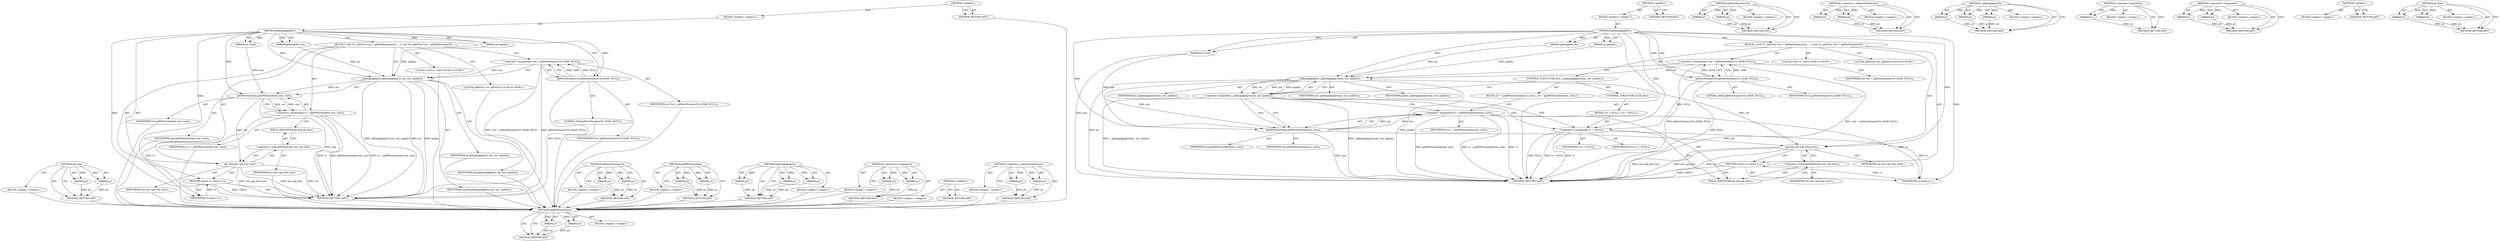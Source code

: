 digraph "gd_free" {
vulnerable_82 [label=<(METHOD,gd_free)>];
vulnerable_83 [label=<(PARAM,p1)>];
vulnerable_84 [label=<(PARAM,p2)>];
vulnerable_85 [label=<(BLOCK,&lt;empty&gt;,&lt;empty&gt;)>];
vulnerable_86 [label=<(METHOD_RETURN,ANY)>];
vulnerable_6 [label=<(METHOD,&lt;global&gt;)<SUB>1</SUB>>];
vulnerable_7 [label=<(BLOCK,&lt;empty&gt;,&lt;empty&gt;)<SUB>1</SUB>>];
vulnerable_8 [label=<(METHOD,gdImageJpegPtr)<SUB>1</SUB>>];
vulnerable_9 [label=<(PARAM,gdImagePtr im)<SUB>1</SUB>>];
vulnerable_10 [label=<(PARAM,int *size)<SUB>1</SUB>>];
vulnerable_11 [label=<(PARAM,int quality)<SUB>1</SUB>>];
vulnerable_12 [label=<(BLOCK,{
 	void *rv;
 	gdIOCtx *out = gdNewDynamicCtx ...,{
 	void *rv;
 	gdIOCtx *out = gdNewDynamicCtx ...)<SUB>2</SUB>>];
vulnerable_13 [label="<(LOCAL,void* rv: void*)<SUB>3</SUB>>"];
vulnerable_14 [label="<(LOCAL,gdIOCtx* out: gdIOCtx*)<SUB>4</SUB>>"];
vulnerable_15 [label=<(&lt;operator&gt;.assignment,*out = gdNewDynamicCtx (2048, NULL))<SUB>4</SUB>>];
vulnerable_16 [label=<(IDENTIFIER,out,*out = gdNewDynamicCtx (2048, NULL))<SUB>4</SUB>>];
vulnerable_17 [label=<(gdNewDynamicCtx,gdNewDynamicCtx (2048, NULL))<SUB>4</SUB>>];
vulnerable_18 [label=<(LITERAL,2048,gdNewDynamicCtx (2048, NULL))<SUB>4</SUB>>];
vulnerable_19 [label=<(IDENTIFIER,NULL,gdNewDynamicCtx (2048, NULL))<SUB>4</SUB>>];
vulnerable_20 [label=<(gdImageJpegCtx,gdImageJpegCtx (im, out, quality))<SUB>5</SUB>>];
vulnerable_21 [label=<(IDENTIFIER,im,gdImageJpegCtx (im, out, quality))<SUB>5</SUB>>];
vulnerable_22 [label=<(IDENTIFIER,out,gdImageJpegCtx (im, out, quality))<SUB>5</SUB>>];
vulnerable_23 [label=<(IDENTIFIER,quality,gdImageJpegCtx (im, out, quality))<SUB>5</SUB>>];
vulnerable_24 [label=<(&lt;operator&gt;.assignment,rv = gdDPExtractData (out, size))<SUB>6</SUB>>];
vulnerable_25 [label=<(IDENTIFIER,rv,rv = gdDPExtractData (out, size))<SUB>6</SUB>>];
vulnerable_26 [label=<(gdDPExtractData,gdDPExtractData (out, size))<SUB>6</SUB>>];
vulnerable_27 [label=<(IDENTIFIER,out,gdDPExtractData (out, size))<SUB>6</SUB>>];
vulnerable_28 [label=<(IDENTIFIER,size,gdDPExtractData (out, size))<SUB>6</SUB>>];
vulnerable_29 [label=<(gd_free,out-&gt;gd_free (out))<SUB>7</SUB>>];
vulnerable_30 [label=<(&lt;operator&gt;.indirectFieldAccess,out-&gt;gd_free)<SUB>7</SUB>>];
vulnerable_31 [label=<(IDENTIFIER,out,out-&gt;gd_free (out))<SUB>7</SUB>>];
vulnerable_32 [label=<(FIELD_IDENTIFIER,gd_free,gd_free)<SUB>7</SUB>>];
vulnerable_33 [label=<(IDENTIFIER,out,out-&gt;gd_free (out))<SUB>7</SUB>>];
vulnerable_34 [label=<(RETURN,return rv;,return rv;)<SUB>9</SUB>>];
vulnerable_35 [label=<(IDENTIFIER,rv,return rv;)<SUB>9</SUB>>];
vulnerable_36 [label=<(METHOD_RETURN,void*)<SUB>1</SUB>>];
vulnerable_38 [label=<(METHOD_RETURN,ANY)<SUB>1</SUB>>];
vulnerable_66 [label=<(METHOD,gdNewDynamicCtx)>];
vulnerable_67 [label=<(PARAM,p1)>];
vulnerable_68 [label=<(PARAM,p2)>];
vulnerable_69 [label=<(BLOCK,&lt;empty&gt;,&lt;empty&gt;)>];
vulnerable_70 [label=<(METHOD_RETURN,ANY)>];
vulnerable_77 [label=<(METHOD,gdDPExtractData)>];
vulnerable_78 [label=<(PARAM,p1)>];
vulnerable_79 [label=<(PARAM,p2)>];
vulnerable_80 [label=<(BLOCK,&lt;empty&gt;,&lt;empty&gt;)>];
vulnerable_81 [label=<(METHOD_RETURN,ANY)>];
vulnerable_71 [label=<(METHOD,gdImageJpegCtx)>];
vulnerable_72 [label=<(PARAM,p1)>];
vulnerable_73 [label=<(PARAM,p2)>];
vulnerable_74 [label=<(PARAM,p3)>];
vulnerable_75 [label=<(BLOCK,&lt;empty&gt;,&lt;empty&gt;)>];
vulnerable_76 [label=<(METHOD_RETURN,ANY)>];
vulnerable_61 [label=<(METHOD,&lt;operator&gt;.assignment)>];
vulnerable_62 [label=<(PARAM,p1)>];
vulnerable_63 [label=<(PARAM,p2)>];
vulnerable_64 [label=<(BLOCK,&lt;empty&gt;,&lt;empty&gt;)>];
vulnerable_65 [label=<(METHOD_RETURN,ANY)>];
vulnerable_55 [label=<(METHOD,&lt;global&gt;)<SUB>1</SUB>>];
vulnerable_56 [label=<(BLOCK,&lt;empty&gt;,&lt;empty&gt;)>];
vulnerable_57 [label=<(METHOD_RETURN,ANY)>];
vulnerable_87 [label=<(METHOD,&lt;operator&gt;.indirectFieldAccess)>];
vulnerable_88 [label=<(PARAM,p1)>];
vulnerable_89 [label=<(PARAM,p2)>];
vulnerable_90 [label=<(BLOCK,&lt;empty&gt;,&lt;empty&gt;)>];
vulnerable_91 [label=<(METHOD_RETURN,ANY)>];
fixed_89 [label=<(METHOD,gdDPExtractData)>];
fixed_90 [label=<(PARAM,p1)>];
fixed_91 [label=<(PARAM,p2)>];
fixed_92 [label=<(BLOCK,&lt;empty&gt;,&lt;empty&gt;)>];
fixed_93 [label=<(METHOD_RETURN,ANY)>];
fixed_6 [label=<(METHOD,&lt;global&gt;)<SUB>1</SUB>>];
fixed_7 [label=<(BLOCK,&lt;empty&gt;,&lt;empty&gt;)<SUB>1</SUB>>];
fixed_8 [label=<(METHOD,gdImageJpegPtr)<SUB>1</SUB>>];
fixed_9 [label=<(PARAM,gdImagePtr im)<SUB>1</SUB>>];
fixed_10 [label=<(PARAM,int *size)<SUB>1</SUB>>];
fixed_11 [label=<(PARAM,int quality)<SUB>1</SUB>>];
fixed_12 [label=<(BLOCK,{
 	void *rv;
 	gdIOCtx *out = gdNewDynamicCtx ...,{
 	void *rv;
 	gdIOCtx *out = gdNewDynamicCtx ...)<SUB>2</SUB>>];
fixed_13 [label="<(LOCAL,void* rv: void*)<SUB>3</SUB>>"];
fixed_14 [label="<(LOCAL,gdIOCtx* out: gdIOCtx*)<SUB>4</SUB>>"];
fixed_15 [label=<(&lt;operator&gt;.assignment,*out = gdNewDynamicCtx (2048, NULL))<SUB>4</SUB>>];
fixed_16 [label=<(IDENTIFIER,out,*out = gdNewDynamicCtx (2048, NULL))<SUB>4</SUB>>];
fixed_17 [label=<(gdNewDynamicCtx,gdNewDynamicCtx (2048, NULL))<SUB>4</SUB>>];
fixed_18 [label=<(LITERAL,2048,gdNewDynamicCtx (2048, NULL))<SUB>4</SUB>>];
fixed_19 [label=<(IDENTIFIER,NULL,gdNewDynamicCtx (2048, NULL))<SUB>4</SUB>>];
fixed_20 [label=<(CONTROL_STRUCTURE,IF,if (!_gdImageJpegCtx(im, out, quality)))<SUB>5</SUB>>];
fixed_21 [label=<(&lt;operator&gt;.logicalNot,!_gdImageJpegCtx(im, out, quality))<SUB>5</SUB>>];
fixed_22 [label=<(_gdImageJpegCtx,_gdImageJpegCtx(im, out, quality))<SUB>5</SUB>>];
fixed_23 [label=<(IDENTIFIER,im,_gdImageJpegCtx(im, out, quality))<SUB>5</SUB>>];
fixed_24 [label=<(IDENTIFIER,out,_gdImageJpegCtx(im, out, quality))<SUB>5</SUB>>];
fixed_25 [label=<(IDENTIFIER,quality,_gdImageJpegCtx(im, out, quality))<SUB>5</SUB>>];
fixed_26 [label=<(BLOCK,{
		rv = gdDPExtractData(out, size);
	},{
		rv = gdDPExtractData(out, size);
	})<SUB>5</SUB>>];
fixed_27 [label=<(&lt;operator&gt;.assignment,rv = gdDPExtractData(out, size))<SUB>6</SUB>>];
fixed_28 [label=<(IDENTIFIER,rv,rv = gdDPExtractData(out, size))<SUB>6</SUB>>];
fixed_29 [label=<(gdDPExtractData,gdDPExtractData(out, size))<SUB>6</SUB>>];
fixed_30 [label=<(IDENTIFIER,out,gdDPExtractData(out, size))<SUB>6</SUB>>];
fixed_31 [label=<(IDENTIFIER,size,gdDPExtractData(out, size))<SUB>6</SUB>>];
fixed_32 [label=<(CONTROL_STRUCTURE,ELSE,else)<SUB>7</SUB>>];
fixed_33 [label=<(BLOCK,{
		rv = NULL;
	},{
		rv = NULL;
	})<SUB>7</SUB>>];
fixed_34 [label=<(&lt;operator&gt;.assignment,rv = NULL)<SUB>8</SUB>>];
fixed_35 [label=<(IDENTIFIER,rv,rv = NULL)<SUB>8</SUB>>];
fixed_36 [label=<(IDENTIFIER,NULL,rv = NULL)<SUB>8</SUB>>];
fixed_37 [label=<(gd_free,out-&gt;gd_free (out))<SUB>10</SUB>>];
fixed_38 [label=<(&lt;operator&gt;.indirectFieldAccess,out-&gt;gd_free)<SUB>10</SUB>>];
fixed_39 [label=<(IDENTIFIER,out,out-&gt;gd_free (out))<SUB>10</SUB>>];
fixed_40 [label=<(FIELD_IDENTIFIER,gd_free,gd_free)<SUB>10</SUB>>];
fixed_41 [label=<(IDENTIFIER,out,out-&gt;gd_free (out))<SUB>10</SUB>>];
fixed_42 [label=<(RETURN,return rv;,return rv;)<SUB>12</SUB>>];
fixed_43 [label=<(IDENTIFIER,rv,return rv;)<SUB>12</SUB>>];
fixed_44 [label=<(METHOD_RETURN,void*)<SUB>1</SUB>>];
fixed_46 [label=<(METHOD_RETURN,ANY)<SUB>1</SUB>>];
fixed_74 [label=<(METHOD,gdNewDynamicCtx)>];
fixed_75 [label=<(PARAM,p1)>];
fixed_76 [label=<(PARAM,p2)>];
fixed_77 [label=<(BLOCK,&lt;empty&gt;,&lt;empty&gt;)>];
fixed_78 [label=<(METHOD_RETURN,ANY)>];
fixed_99 [label=<(METHOD,&lt;operator&gt;.indirectFieldAccess)>];
fixed_100 [label=<(PARAM,p1)>];
fixed_101 [label=<(PARAM,p2)>];
fixed_102 [label=<(BLOCK,&lt;empty&gt;,&lt;empty&gt;)>];
fixed_103 [label=<(METHOD_RETURN,ANY)>];
fixed_83 [label=<(METHOD,_gdImageJpegCtx)>];
fixed_84 [label=<(PARAM,p1)>];
fixed_85 [label=<(PARAM,p2)>];
fixed_86 [label=<(PARAM,p3)>];
fixed_87 [label=<(BLOCK,&lt;empty&gt;,&lt;empty&gt;)>];
fixed_88 [label=<(METHOD_RETURN,ANY)>];
fixed_79 [label=<(METHOD,&lt;operator&gt;.logicalNot)>];
fixed_80 [label=<(PARAM,p1)>];
fixed_81 [label=<(BLOCK,&lt;empty&gt;,&lt;empty&gt;)>];
fixed_82 [label=<(METHOD_RETURN,ANY)>];
fixed_69 [label=<(METHOD,&lt;operator&gt;.assignment)>];
fixed_70 [label=<(PARAM,p1)>];
fixed_71 [label=<(PARAM,p2)>];
fixed_72 [label=<(BLOCK,&lt;empty&gt;,&lt;empty&gt;)>];
fixed_73 [label=<(METHOD_RETURN,ANY)>];
fixed_63 [label=<(METHOD,&lt;global&gt;)<SUB>1</SUB>>];
fixed_64 [label=<(BLOCK,&lt;empty&gt;,&lt;empty&gt;)>];
fixed_65 [label=<(METHOD_RETURN,ANY)>];
fixed_94 [label=<(METHOD,gd_free)>];
fixed_95 [label=<(PARAM,p1)>];
fixed_96 [label=<(PARAM,p2)>];
fixed_97 [label=<(BLOCK,&lt;empty&gt;,&lt;empty&gt;)>];
fixed_98 [label=<(METHOD_RETURN,ANY)>];
vulnerable_82 -> vulnerable_83  [key=0, label="AST: "];
vulnerable_82 -> vulnerable_83  [key=1, label="DDG: "];
vulnerable_82 -> vulnerable_85  [key=0, label="AST: "];
vulnerable_82 -> vulnerable_84  [key=0, label="AST: "];
vulnerable_82 -> vulnerable_84  [key=1, label="DDG: "];
vulnerable_82 -> vulnerable_86  [key=0, label="AST: "];
vulnerable_82 -> vulnerable_86  [key=1, label="CFG: "];
vulnerable_83 -> vulnerable_86  [key=0, label="DDG: p1"];
vulnerable_84 -> vulnerable_86  [key=0, label="DDG: p2"];
vulnerable_85 -> fixed_89  [key=0];
vulnerable_86 -> fixed_89  [key=0];
vulnerable_6 -> vulnerable_7  [key=0, label="AST: "];
vulnerable_6 -> vulnerable_38  [key=0, label="AST: "];
vulnerable_6 -> vulnerable_38  [key=1, label="CFG: "];
vulnerable_7 -> vulnerable_8  [key=0, label="AST: "];
vulnerable_8 -> vulnerable_9  [key=0, label="AST: "];
vulnerable_8 -> vulnerable_9  [key=1, label="DDG: "];
vulnerable_8 -> vulnerable_10  [key=0, label="AST: "];
vulnerable_8 -> vulnerable_10  [key=1, label="DDG: "];
vulnerable_8 -> vulnerable_11  [key=0, label="AST: "];
vulnerable_8 -> vulnerable_11  [key=1, label="DDG: "];
vulnerable_8 -> vulnerable_12  [key=0, label="AST: "];
vulnerable_8 -> vulnerable_36  [key=0, label="AST: "];
vulnerable_8 -> vulnerable_17  [key=0, label="CFG: "];
vulnerable_8 -> vulnerable_17  [key=1, label="DDG: "];
vulnerable_8 -> vulnerable_20  [key=0, label="DDG: "];
vulnerable_8 -> vulnerable_29  [key=0, label="DDG: "];
vulnerable_8 -> vulnerable_35  [key=0, label="DDG: "];
vulnerable_8 -> vulnerable_26  [key=0, label="DDG: "];
vulnerable_9 -> vulnerable_20  [key=0, label="DDG: im"];
vulnerable_10 -> vulnerable_26  [key=0, label="DDG: size"];
vulnerable_11 -> vulnerable_20  [key=0, label="DDG: quality"];
vulnerable_12 -> vulnerable_13  [key=0, label="AST: "];
vulnerable_12 -> vulnerable_14  [key=0, label="AST: "];
vulnerable_12 -> vulnerable_15  [key=0, label="AST: "];
vulnerable_12 -> vulnerable_20  [key=0, label="AST: "];
vulnerable_12 -> vulnerable_24  [key=0, label="AST: "];
vulnerable_12 -> vulnerable_29  [key=0, label="AST: "];
vulnerable_12 -> vulnerable_34  [key=0, label="AST: "];
vulnerable_13 -> fixed_89  [key=0];
vulnerable_14 -> fixed_89  [key=0];
vulnerable_15 -> vulnerable_16  [key=0, label="AST: "];
vulnerable_15 -> vulnerable_17  [key=0, label="AST: "];
vulnerable_15 -> vulnerable_20  [key=0, label="CFG: "];
vulnerable_15 -> vulnerable_20  [key=1, label="DDG: out"];
vulnerable_15 -> vulnerable_36  [key=0, label="DDG: gdNewDynamicCtx (2048, NULL)"];
vulnerable_15 -> vulnerable_36  [key=1, label="DDG: *out = gdNewDynamicCtx (2048, NULL)"];
vulnerable_16 -> fixed_89  [key=0];
vulnerable_17 -> vulnerable_18  [key=0, label="AST: "];
vulnerable_17 -> vulnerable_19  [key=0, label="AST: "];
vulnerable_17 -> vulnerable_15  [key=0, label="CFG: "];
vulnerable_17 -> vulnerable_15  [key=1, label="DDG: 2048"];
vulnerable_17 -> vulnerable_15  [key=2, label="DDG: NULL"];
vulnerable_17 -> vulnerable_36  [key=0, label="DDG: NULL"];
vulnerable_18 -> fixed_89  [key=0];
vulnerable_19 -> fixed_89  [key=0];
vulnerable_20 -> vulnerable_21  [key=0, label="AST: "];
vulnerable_20 -> vulnerable_22  [key=0, label="AST: "];
vulnerable_20 -> vulnerable_23  [key=0, label="AST: "];
vulnerable_20 -> vulnerable_26  [key=0, label="CFG: "];
vulnerable_20 -> vulnerable_26  [key=1, label="DDG: out"];
vulnerable_20 -> vulnerable_36  [key=0, label="DDG: im"];
vulnerable_20 -> vulnerable_36  [key=1, label="DDG: quality"];
vulnerable_20 -> vulnerable_36  [key=2, label="DDG: gdImageJpegCtx (im, out, quality)"];
vulnerable_21 -> fixed_89  [key=0];
vulnerable_22 -> fixed_89  [key=0];
vulnerable_23 -> fixed_89  [key=0];
vulnerable_24 -> vulnerable_25  [key=0, label="AST: "];
vulnerable_24 -> vulnerable_26  [key=0, label="AST: "];
vulnerable_24 -> vulnerable_32  [key=0, label="CFG: "];
vulnerable_24 -> vulnerable_36  [key=0, label="DDG: rv"];
vulnerable_24 -> vulnerable_36  [key=1, label="DDG: gdDPExtractData (out, size)"];
vulnerable_24 -> vulnerable_36  [key=2, label="DDG: rv = gdDPExtractData (out, size)"];
vulnerable_24 -> vulnerable_35  [key=0, label="DDG: rv"];
vulnerable_25 -> fixed_89  [key=0];
vulnerable_26 -> vulnerable_27  [key=0, label="AST: "];
vulnerable_26 -> vulnerable_28  [key=0, label="AST: "];
vulnerable_26 -> vulnerable_24  [key=0, label="CFG: "];
vulnerable_26 -> vulnerable_24  [key=1, label="DDG: out"];
vulnerable_26 -> vulnerable_24  [key=2, label="DDG: size"];
vulnerable_26 -> vulnerable_36  [key=0, label="DDG: size"];
vulnerable_26 -> vulnerable_29  [key=0, label="DDG: out"];
vulnerable_27 -> fixed_89  [key=0];
vulnerable_28 -> fixed_89  [key=0];
vulnerable_29 -> vulnerable_30  [key=0, label="AST: "];
vulnerable_29 -> vulnerable_33  [key=0, label="AST: "];
vulnerable_29 -> vulnerable_34  [key=0, label="CFG: "];
vulnerable_29 -> vulnerable_36  [key=0, label="DDG: out-&gt;gd_free"];
vulnerable_29 -> vulnerable_36  [key=1, label="DDG: out"];
vulnerable_29 -> vulnerable_36  [key=2, label="DDG: out-&gt;gd_free (out)"];
vulnerable_30 -> vulnerable_31  [key=0, label="AST: "];
vulnerable_30 -> vulnerable_32  [key=0, label="AST: "];
vulnerable_30 -> vulnerable_29  [key=0, label="CFG: "];
vulnerable_31 -> fixed_89  [key=0];
vulnerable_32 -> vulnerable_30  [key=0, label="CFG: "];
vulnerable_33 -> fixed_89  [key=0];
vulnerable_34 -> vulnerable_35  [key=0, label="AST: "];
vulnerable_34 -> vulnerable_36  [key=0, label="CFG: "];
vulnerable_34 -> vulnerable_36  [key=1, label="DDG: &lt;RET&gt;"];
vulnerable_35 -> vulnerable_34  [key=0, label="DDG: rv"];
vulnerable_36 -> fixed_89  [key=0];
vulnerable_38 -> fixed_89  [key=0];
vulnerable_66 -> vulnerable_67  [key=0, label="AST: "];
vulnerable_66 -> vulnerable_67  [key=1, label="DDG: "];
vulnerable_66 -> vulnerable_69  [key=0, label="AST: "];
vulnerable_66 -> vulnerable_68  [key=0, label="AST: "];
vulnerable_66 -> vulnerable_68  [key=1, label="DDG: "];
vulnerable_66 -> vulnerable_70  [key=0, label="AST: "];
vulnerable_66 -> vulnerable_70  [key=1, label="CFG: "];
vulnerable_67 -> vulnerable_70  [key=0, label="DDG: p1"];
vulnerable_68 -> vulnerable_70  [key=0, label="DDG: p2"];
vulnerable_69 -> fixed_89  [key=0];
vulnerable_70 -> fixed_89  [key=0];
vulnerable_77 -> vulnerable_78  [key=0, label="AST: "];
vulnerable_77 -> vulnerable_78  [key=1, label="DDG: "];
vulnerable_77 -> vulnerable_80  [key=0, label="AST: "];
vulnerable_77 -> vulnerable_79  [key=0, label="AST: "];
vulnerable_77 -> vulnerable_79  [key=1, label="DDG: "];
vulnerable_77 -> vulnerable_81  [key=0, label="AST: "];
vulnerable_77 -> vulnerable_81  [key=1, label="CFG: "];
vulnerable_78 -> vulnerable_81  [key=0, label="DDG: p1"];
vulnerable_79 -> vulnerable_81  [key=0, label="DDG: p2"];
vulnerable_80 -> fixed_89  [key=0];
vulnerable_81 -> fixed_89  [key=0];
vulnerable_71 -> vulnerable_72  [key=0, label="AST: "];
vulnerable_71 -> vulnerable_72  [key=1, label="DDG: "];
vulnerable_71 -> vulnerable_75  [key=0, label="AST: "];
vulnerable_71 -> vulnerable_73  [key=0, label="AST: "];
vulnerable_71 -> vulnerable_73  [key=1, label="DDG: "];
vulnerable_71 -> vulnerable_76  [key=0, label="AST: "];
vulnerable_71 -> vulnerable_76  [key=1, label="CFG: "];
vulnerable_71 -> vulnerable_74  [key=0, label="AST: "];
vulnerable_71 -> vulnerable_74  [key=1, label="DDG: "];
vulnerable_72 -> vulnerable_76  [key=0, label="DDG: p1"];
vulnerable_73 -> vulnerable_76  [key=0, label="DDG: p2"];
vulnerable_74 -> vulnerable_76  [key=0, label="DDG: p3"];
vulnerable_75 -> fixed_89  [key=0];
vulnerable_76 -> fixed_89  [key=0];
vulnerable_61 -> vulnerable_62  [key=0, label="AST: "];
vulnerable_61 -> vulnerable_62  [key=1, label="DDG: "];
vulnerable_61 -> vulnerable_64  [key=0, label="AST: "];
vulnerable_61 -> vulnerable_63  [key=0, label="AST: "];
vulnerable_61 -> vulnerable_63  [key=1, label="DDG: "];
vulnerable_61 -> vulnerable_65  [key=0, label="AST: "];
vulnerable_61 -> vulnerable_65  [key=1, label="CFG: "];
vulnerable_62 -> vulnerable_65  [key=0, label="DDG: p1"];
vulnerable_63 -> vulnerable_65  [key=0, label="DDG: p2"];
vulnerable_64 -> fixed_89  [key=0];
vulnerable_65 -> fixed_89  [key=0];
vulnerable_55 -> vulnerable_56  [key=0, label="AST: "];
vulnerable_55 -> vulnerable_57  [key=0, label="AST: "];
vulnerable_55 -> vulnerable_57  [key=1, label="CFG: "];
vulnerable_56 -> fixed_89  [key=0];
vulnerable_57 -> fixed_89  [key=0];
vulnerable_87 -> vulnerable_88  [key=0, label="AST: "];
vulnerable_87 -> vulnerable_88  [key=1, label="DDG: "];
vulnerable_87 -> vulnerable_90  [key=0, label="AST: "];
vulnerable_87 -> vulnerable_89  [key=0, label="AST: "];
vulnerable_87 -> vulnerable_89  [key=1, label="DDG: "];
vulnerable_87 -> vulnerable_91  [key=0, label="AST: "];
vulnerable_87 -> vulnerable_91  [key=1, label="CFG: "];
vulnerable_88 -> vulnerable_91  [key=0, label="DDG: p1"];
vulnerable_89 -> vulnerable_91  [key=0, label="DDG: p2"];
vulnerable_90 -> fixed_89  [key=0];
vulnerable_91 -> fixed_89  [key=0];
fixed_89 -> fixed_90  [key=0, label="AST: "];
fixed_89 -> fixed_90  [key=1, label="DDG: "];
fixed_89 -> fixed_92  [key=0, label="AST: "];
fixed_89 -> fixed_91  [key=0, label="AST: "];
fixed_89 -> fixed_91  [key=1, label="DDG: "];
fixed_89 -> fixed_93  [key=0, label="AST: "];
fixed_89 -> fixed_93  [key=1, label="CFG: "];
fixed_90 -> fixed_93  [key=0, label="DDG: p1"];
fixed_91 -> fixed_93  [key=0, label="DDG: p2"];
fixed_6 -> fixed_7  [key=0, label="AST: "];
fixed_6 -> fixed_46  [key=0, label="AST: "];
fixed_6 -> fixed_46  [key=1, label="CFG: "];
fixed_7 -> fixed_8  [key=0, label="AST: "];
fixed_8 -> fixed_9  [key=0, label="AST: "];
fixed_8 -> fixed_9  [key=1, label="DDG: "];
fixed_8 -> fixed_10  [key=0, label="AST: "];
fixed_8 -> fixed_10  [key=1, label="DDG: "];
fixed_8 -> fixed_11  [key=0, label="AST: "];
fixed_8 -> fixed_11  [key=1, label="DDG: "];
fixed_8 -> fixed_12  [key=0, label="AST: "];
fixed_8 -> fixed_44  [key=0, label="AST: "];
fixed_8 -> fixed_17  [key=0, label="CFG: "];
fixed_8 -> fixed_17  [key=1, label="DDG: "];
fixed_8 -> fixed_37  [key=0, label="DDG: "];
fixed_8 -> fixed_43  [key=0, label="DDG: "];
fixed_8 -> fixed_22  [key=0, label="DDG: "];
fixed_8 -> fixed_34  [key=0, label="DDG: "];
fixed_8 -> fixed_29  [key=0, label="DDG: "];
fixed_9 -> fixed_22  [key=0, label="DDG: im"];
fixed_10 -> fixed_44  [key=0, label="DDG: size"];
fixed_10 -> fixed_29  [key=0, label="DDG: size"];
fixed_11 -> fixed_22  [key=0, label="DDG: quality"];
fixed_12 -> fixed_13  [key=0, label="AST: "];
fixed_12 -> fixed_14  [key=0, label="AST: "];
fixed_12 -> fixed_15  [key=0, label="AST: "];
fixed_12 -> fixed_20  [key=0, label="AST: "];
fixed_12 -> fixed_37  [key=0, label="AST: "];
fixed_12 -> fixed_42  [key=0, label="AST: "];
fixed_15 -> fixed_16  [key=0, label="AST: "];
fixed_15 -> fixed_17  [key=0, label="AST: "];
fixed_15 -> fixed_22  [key=0, label="CFG: "];
fixed_15 -> fixed_22  [key=1, label="DDG: out"];
fixed_15 -> fixed_44  [key=0, label="DDG: gdNewDynamicCtx (2048, NULL)"];
fixed_15 -> fixed_44  [key=1, label="DDG: *out = gdNewDynamicCtx (2048, NULL)"];
fixed_17 -> fixed_18  [key=0, label="AST: "];
fixed_17 -> fixed_19  [key=0, label="AST: "];
fixed_17 -> fixed_15  [key=0, label="CFG: "];
fixed_17 -> fixed_15  [key=1, label="DDG: 2048"];
fixed_17 -> fixed_15  [key=2, label="DDG: NULL"];
fixed_17 -> fixed_44  [key=0, label="DDG: NULL"];
fixed_17 -> fixed_34  [key=0, label="DDG: NULL"];
fixed_20 -> fixed_21  [key=0, label="AST: "];
fixed_20 -> fixed_26  [key=0, label="AST: "];
fixed_20 -> fixed_32  [key=0, label="AST: "];
fixed_21 -> fixed_22  [key=0, label="AST: "];
fixed_21 -> fixed_29  [key=0, label="CFG: "];
fixed_21 -> fixed_29  [key=1, label="CDG: "];
fixed_21 -> fixed_34  [key=0, label="CFG: "];
fixed_21 -> fixed_34  [key=1, label="CDG: "];
fixed_21 -> fixed_44  [key=0, label="DDG: _gdImageJpegCtx(im, out, quality)"];
fixed_21 -> fixed_44  [key=1, label="DDG: !_gdImageJpegCtx(im, out, quality)"];
fixed_21 -> fixed_27  [key=0, label="CDG: "];
fixed_22 -> fixed_23  [key=0, label="AST: "];
fixed_22 -> fixed_24  [key=0, label="AST: "];
fixed_22 -> fixed_25  [key=0, label="AST: "];
fixed_22 -> fixed_21  [key=0, label="CFG: "];
fixed_22 -> fixed_21  [key=1, label="DDG: im"];
fixed_22 -> fixed_21  [key=2, label="DDG: out"];
fixed_22 -> fixed_21  [key=3, label="DDG: quality"];
fixed_22 -> fixed_44  [key=0, label="DDG: im"];
fixed_22 -> fixed_44  [key=1, label="DDG: quality"];
fixed_22 -> fixed_37  [key=0, label="DDG: out"];
fixed_22 -> fixed_29  [key=0, label="DDG: out"];
fixed_26 -> fixed_27  [key=0, label="AST: "];
fixed_27 -> fixed_28  [key=0, label="AST: "];
fixed_27 -> fixed_29  [key=0, label="AST: "];
fixed_27 -> fixed_40  [key=0, label="CFG: "];
fixed_27 -> fixed_44  [key=0, label="DDG: rv"];
fixed_27 -> fixed_44  [key=1, label="DDG: gdDPExtractData(out, size)"];
fixed_27 -> fixed_44  [key=2, label="DDG: rv = gdDPExtractData(out, size)"];
fixed_27 -> fixed_43  [key=0, label="DDG: rv"];
fixed_29 -> fixed_30  [key=0, label="AST: "];
fixed_29 -> fixed_31  [key=0, label="AST: "];
fixed_29 -> fixed_27  [key=0, label="CFG: "];
fixed_29 -> fixed_27  [key=1, label="DDG: out"];
fixed_29 -> fixed_27  [key=2, label="DDG: size"];
fixed_29 -> fixed_44  [key=0, label="DDG: size"];
fixed_29 -> fixed_37  [key=0, label="DDG: out"];
fixed_32 -> fixed_33  [key=0, label="AST: "];
fixed_33 -> fixed_34  [key=0, label="AST: "];
fixed_34 -> fixed_35  [key=0, label="AST: "];
fixed_34 -> fixed_36  [key=0, label="AST: "];
fixed_34 -> fixed_40  [key=0, label="CFG: "];
fixed_34 -> fixed_44  [key=0, label="DDG: rv"];
fixed_34 -> fixed_44  [key=1, label="DDG: NULL"];
fixed_34 -> fixed_44  [key=2, label="DDG: rv = NULL"];
fixed_34 -> fixed_43  [key=0, label="DDG: rv"];
fixed_37 -> fixed_38  [key=0, label="AST: "];
fixed_37 -> fixed_41  [key=0, label="AST: "];
fixed_37 -> fixed_42  [key=0, label="CFG: "];
fixed_37 -> fixed_44  [key=0, label="DDG: out-&gt;gd_free"];
fixed_37 -> fixed_44  [key=1, label="DDG: out"];
fixed_37 -> fixed_44  [key=2, label="DDG: out-&gt;gd_free (out)"];
fixed_38 -> fixed_39  [key=0, label="AST: "];
fixed_38 -> fixed_40  [key=0, label="AST: "];
fixed_38 -> fixed_37  [key=0, label="CFG: "];
fixed_40 -> fixed_38  [key=0, label="CFG: "];
fixed_42 -> fixed_43  [key=0, label="AST: "];
fixed_42 -> fixed_44  [key=0, label="CFG: "];
fixed_42 -> fixed_44  [key=1, label="DDG: &lt;RET&gt;"];
fixed_43 -> fixed_42  [key=0, label="DDG: rv"];
fixed_74 -> fixed_75  [key=0, label="AST: "];
fixed_74 -> fixed_75  [key=1, label="DDG: "];
fixed_74 -> fixed_77  [key=0, label="AST: "];
fixed_74 -> fixed_76  [key=0, label="AST: "];
fixed_74 -> fixed_76  [key=1, label="DDG: "];
fixed_74 -> fixed_78  [key=0, label="AST: "];
fixed_74 -> fixed_78  [key=1, label="CFG: "];
fixed_75 -> fixed_78  [key=0, label="DDG: p1"];
fixed_76 -> fixed_78  [key=0, label="DDG: p2"];
fixed_99 -> fixed_100  [key=0, label="AST: "];
fixed_99 -> fixed_100  [key=1, label="DDG: "];
fixed_99 -> fixed_102  [key=0, label="AST: "];
fixed_99 -> fixed_101  [key=0, label="AST: "];
fixed_99 -> fixed_101  [key=1, label="DDG: "];
fixed_99 -> fixed_103  [key=0, label="AST: "];
fixed_99 -> fixed_103  [key=1, label="CFG: "];
fixed_100 -> fixed_103  [key=0, label="DDG: p1"];
fixed_101 -> fixed_103  [key=0, label="DDG: p2"];
fixed_83 -> fixed_84  [key=0, label="AST: "];
fixed_83 -> fixed_84  [key=1, label="DDG: "];
fixed_83 -> fixed_87  [key=0, label="AST: "];
fixed_83 -> fixed_85  [key=0, label="AST: "];
fixed_83 -> fixed_85  [key=1, label="DDG: "];
fixed_83 -> fixed_88  [key=0, label="AST: "];
fixed_83 -> fixed_88  [key=1, label="CFG: "];
fixed_83 -> fixed_86  [key=0, label="AST: "];
fixed_83 -> fixed_86  [key=1, label="DDG: "];
fixed_84 -> fixed_88  [key=0, label="DDG: p1"];
fixed_85 -> fixed_88  [key=0, label="DDG: p2"];
fixed_86 -> fixed_88  [key=0, label="DDG: p3"];
fixed_79 -> fixed_80  [key=0, label="AST: "];
fixed_79 -> fixed_80  [key=1, label="DDG: "];
fixed_79 -> fixed_81  [key=0, label="AST: "];
fixed_79 -> fixed_82  [key=0, label="AST: "];
fixed_79 -> fixed_82  [key=1, label="CFG: "];
fixed_80 -> fixed_82  [key=0, label="DDG: p1"];
fixed_69 -> fixed_70  [key=0, label="AST: "];
fixed_69 -> fixed_70  [key=1, label="DDG: "];
fixed_69 -> fixed_72  [key=0, label="AST: "];
fixed_69 -> fixed_71  [key=0, label="AST: "];
fixed_69 -> fixed_71  [key=1, label="DDG: "];
fixed_69 -> fixed_73  [key=0, label="AST: "];
fixed_69 -> fixed_73  [key=1, label="CFG: "];
fixed_70 -> fixed_73  [key=0, label="DDG: p1"];
fixed_71 -> fixed_73  [key=0, label="DDG: p2"];
fixed_63 -> fixed_64  [key=0, label="AST: "];
fixed_63 -> fixed_65  [key=0, label="AST: "];
fixed_63 -> fixed_65  [key=1, label="CFG: "];
fixed_94 -> fixed_95  [key=0, label="AST: "];
fixed_94 -> fixed_95  [key=1, label="DDG: "];
fixed_94 -> fixed_97  [key=0, label="AST: "];
fixed_94 -> fixed_96  [key=0, label="AST: "];
fixed_94 -> fixed_96  [key=1, label="DDG: "];
fixed_94 -> fixed_98  [key=0, label="AST: "];
fixed_94 -> fixed_98  [key=1, label="CFG: "];
fixed_95 -> fixed_98  [key=0, label="DDG: p1"];
fixed_96 -> fixed_98  [key=0, label="DDG: p2"];
}
